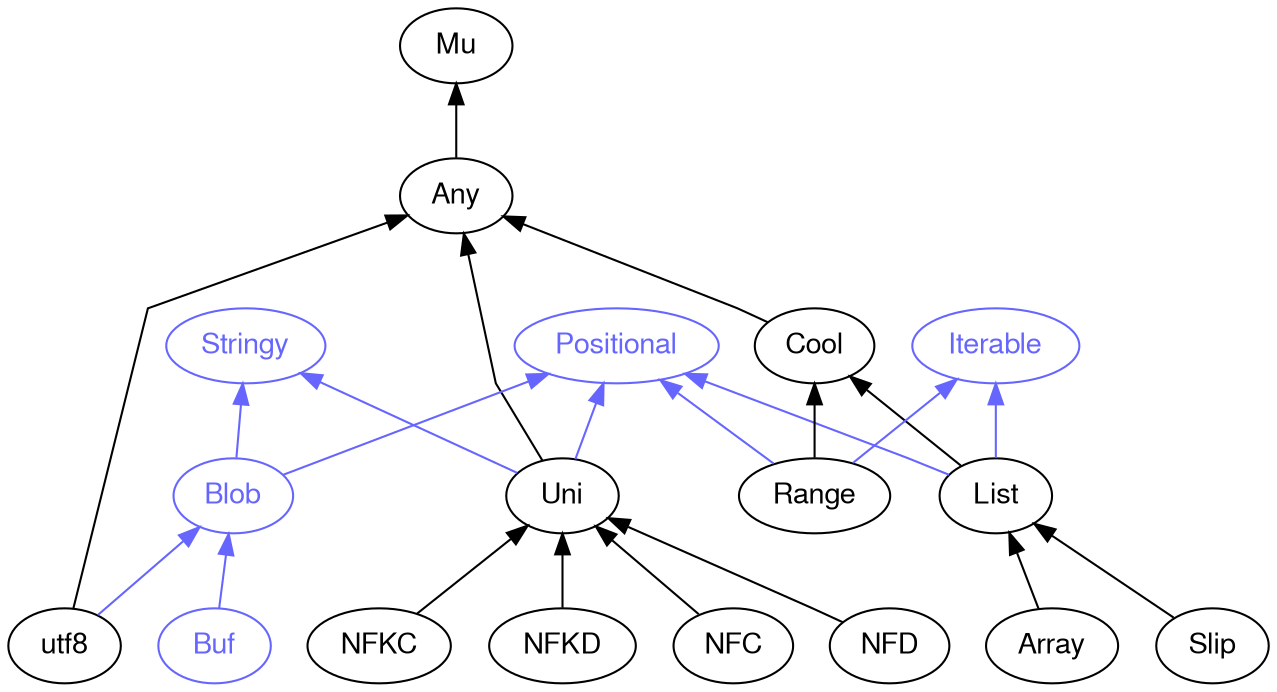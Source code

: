 digraph "perl6-type-graph" {
    rankdir=BT;
    splines=polyline;
    overlap=false; 
    // Types
    "Positional" [color="#6666FF", fontcolor="#6666FF", href="/type/Positional", fontname="FreeSans"];
    "Mu" [color="#000000", fontcolor="#000000", href="/type/Mu", fontname="FreeSans"];
    "Any" [color="#000000", fontcolor="#000000", href="/type/Any", fontname="FreeSans"];
    "Cool" [color="#000000", fontcolor="#000000", href="/type/Cool", fontname="FreeSans"];
    "Iterable" [color="#6666FF", fontcolor="#6666FF", href="/type/Iterable", fontname="FreeSans"];
    "List" [color="#000000", fontcolor="#000000", href="/type/List", fontname="FreeSans"];
    "Stringy" [color="#6666FF", fontcolor="#6666FF", href="/type/Stringy", fontname="FreeSans"];
    "Uni" [color="#000000", fontcolor="#000000", href="/type/Uni", fontname="FreeSans"];
    "Blob" [color="#6666FF", fontcolor="#6666FF", href="/type/Blob", fontname="FreeSans"];
    "Range" [color="#000000", fontcolor="#000000", href="/type/Range", fontname="FreeSans"];
    "Array" [color="#000000", fontcolor="#000000", href="/type/Array", fontname="FreeSans"];
    "Slip" [color="#000000", fontcolor="#000000", href="/type/Slip", fontname="FreeSans"];
    "NFKC" [color="#000000", fontcolor="#000000", href="/type/NFKC", fontname="FreeSans"];
    "NFKD" [color="#000000", fontcolor="#000000", href="/type/NFKD", fontname="FreeSans"];
    "NFC" [color="#000000", fontcolor="#000000", href="/type/NFC", fontname="FreeSans"];
    "NFD" [color="#000000", fontcolor="#000000", href="/type/NFD", fontname="FreeSans"];
    "utf8" [color="#000000", fontcolor="#000000", href="/type/utf8", fontname="FreeSans"];
    "Buf" [color="#6666FF", fontcolor="#6666FF", href="/type/Buf", fontname="FreeSans"];

    // Superclasses
    "Any" -> "Mu" [color="#000000"];
    "Cool" -> "Any" [color="#000000"];
    "List" -> "Cool" [color="#000000"];
    "Uni" -> "Any" [color="#000000"];
    "Range" -> "Cool" [color="#000000"];
    "Array" -> "List" [color="#000000"];
    "Slip" -> "List" [color="#000000"];
    "NFKC" -> "Uni" [color="#000000"];
    "NFKD" -> "Uni" [color="#000000"];
    "NFC" -> "Uni" [color="#000000"];
    "NFD" -> "Uni" [color="#000000"];
    "utf8" -> "Any" [color="#000000"];

    // Roles
    "List" -> "Positional" [color="#6666FF"];
    "List" -> "Iterable" [color="#6666FF"];
    "Uni" -> "Positional" [color="#6666FF"];
    "Uni" -> "Stringy" [color="#6666FF"];
    "Blob" -> "Positional" [color="#6666FF"];
    "Blob" -> "Stringy" [color="#6666FF"];
    "Range" -> "Positional" [color="#6666FF"];
    "Range" -> "Iterable" [color="#6666FF"];
    "utf8" -> "Blob" [color="#6666FF"];
    "Buf" -> "Blob" [color="#6666FF"];
}

